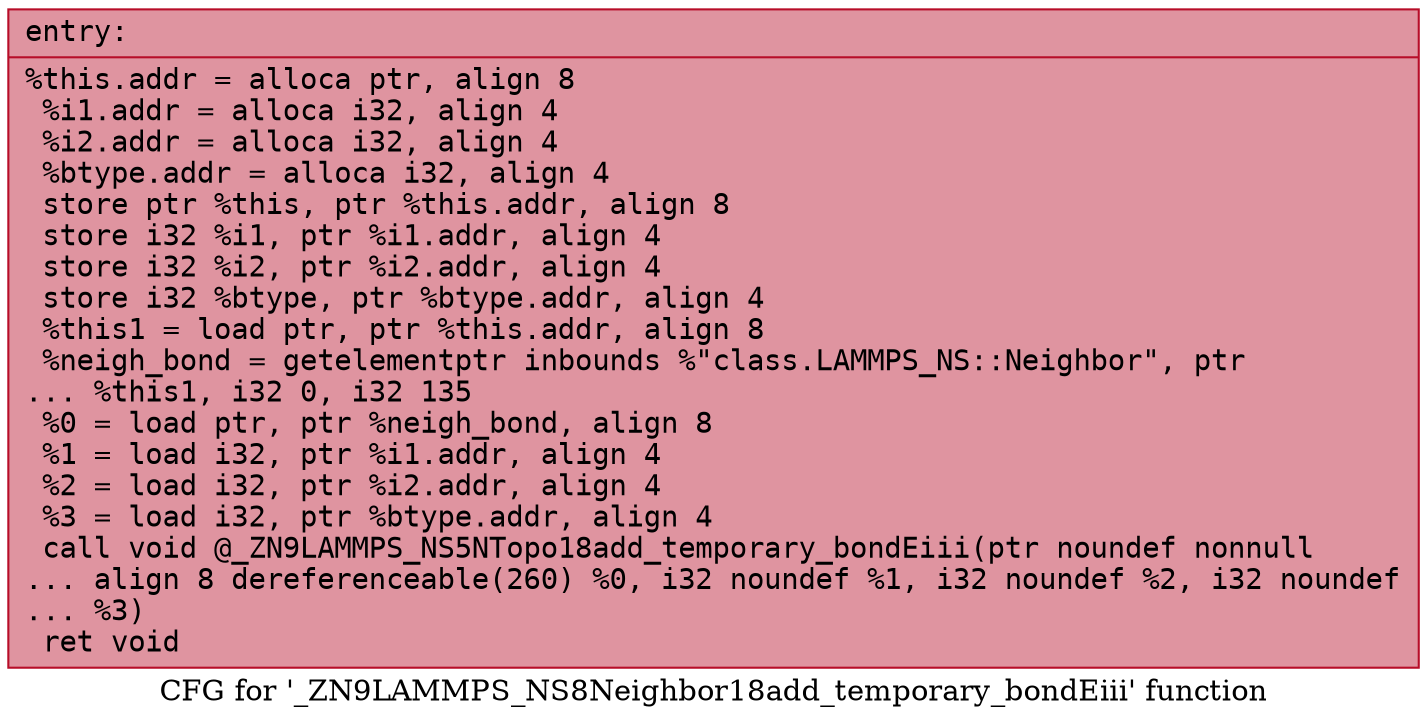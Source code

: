 digraph "CFG for '_ZN9LAMMPS_NS8Neighbor18add_temporary_bondEiii' function" {
	label="CFG for '_ZN9LAMMPS_NS8Neighbor18add_temporary_bondEiii' function";

	Node0x5563be13a620 [shape=record,color="#b70d28ff", style=filled, fillcolor="#b70d2870" fontname="Courier",label="{entry:\l|  %this.addr = alloca ptr, align 8\l  %i1.addr = alloca i32, align 4\l  %i2.addr = alloca i32, align 4\l  %btype.addr = alloca i32, align 4\l  store ptr %this, ptr %this.addr, align 8\l  store i32 %i1, ptr %i1.addr, align 4\l  store i32 %i2, ptr %i2.addr, align 4\l  store i32 %btype, ptr %btype.addr, align 4\l  %this1 = load ptr, ptr %this.addr, align 8\l  %neigh_bond = getelementptr inbounds %\"class.LAMMPS_NS::Neighbor\", ptr\l... %this1, i32 0, i32 135\l  %0 = load ptr, ptr %neigh_bond, align 8\l  %1 = load i32, ptr %i1.addr, align 4\l  %2 = load i32, ptr %i2.addr, align 4\l  %3 = load i32, ptr %btype.addr, align 4\l  call void @_ZN9LAMMPS_NS5NTopo18add_temporary_bondEiii(ptr noundef nonnull\l... align 8 dereferenceable(260) %0, i32 noundef %1, i32 noundef %2, i32 noundef\l... %3)\l  ret void\l}"];
}
